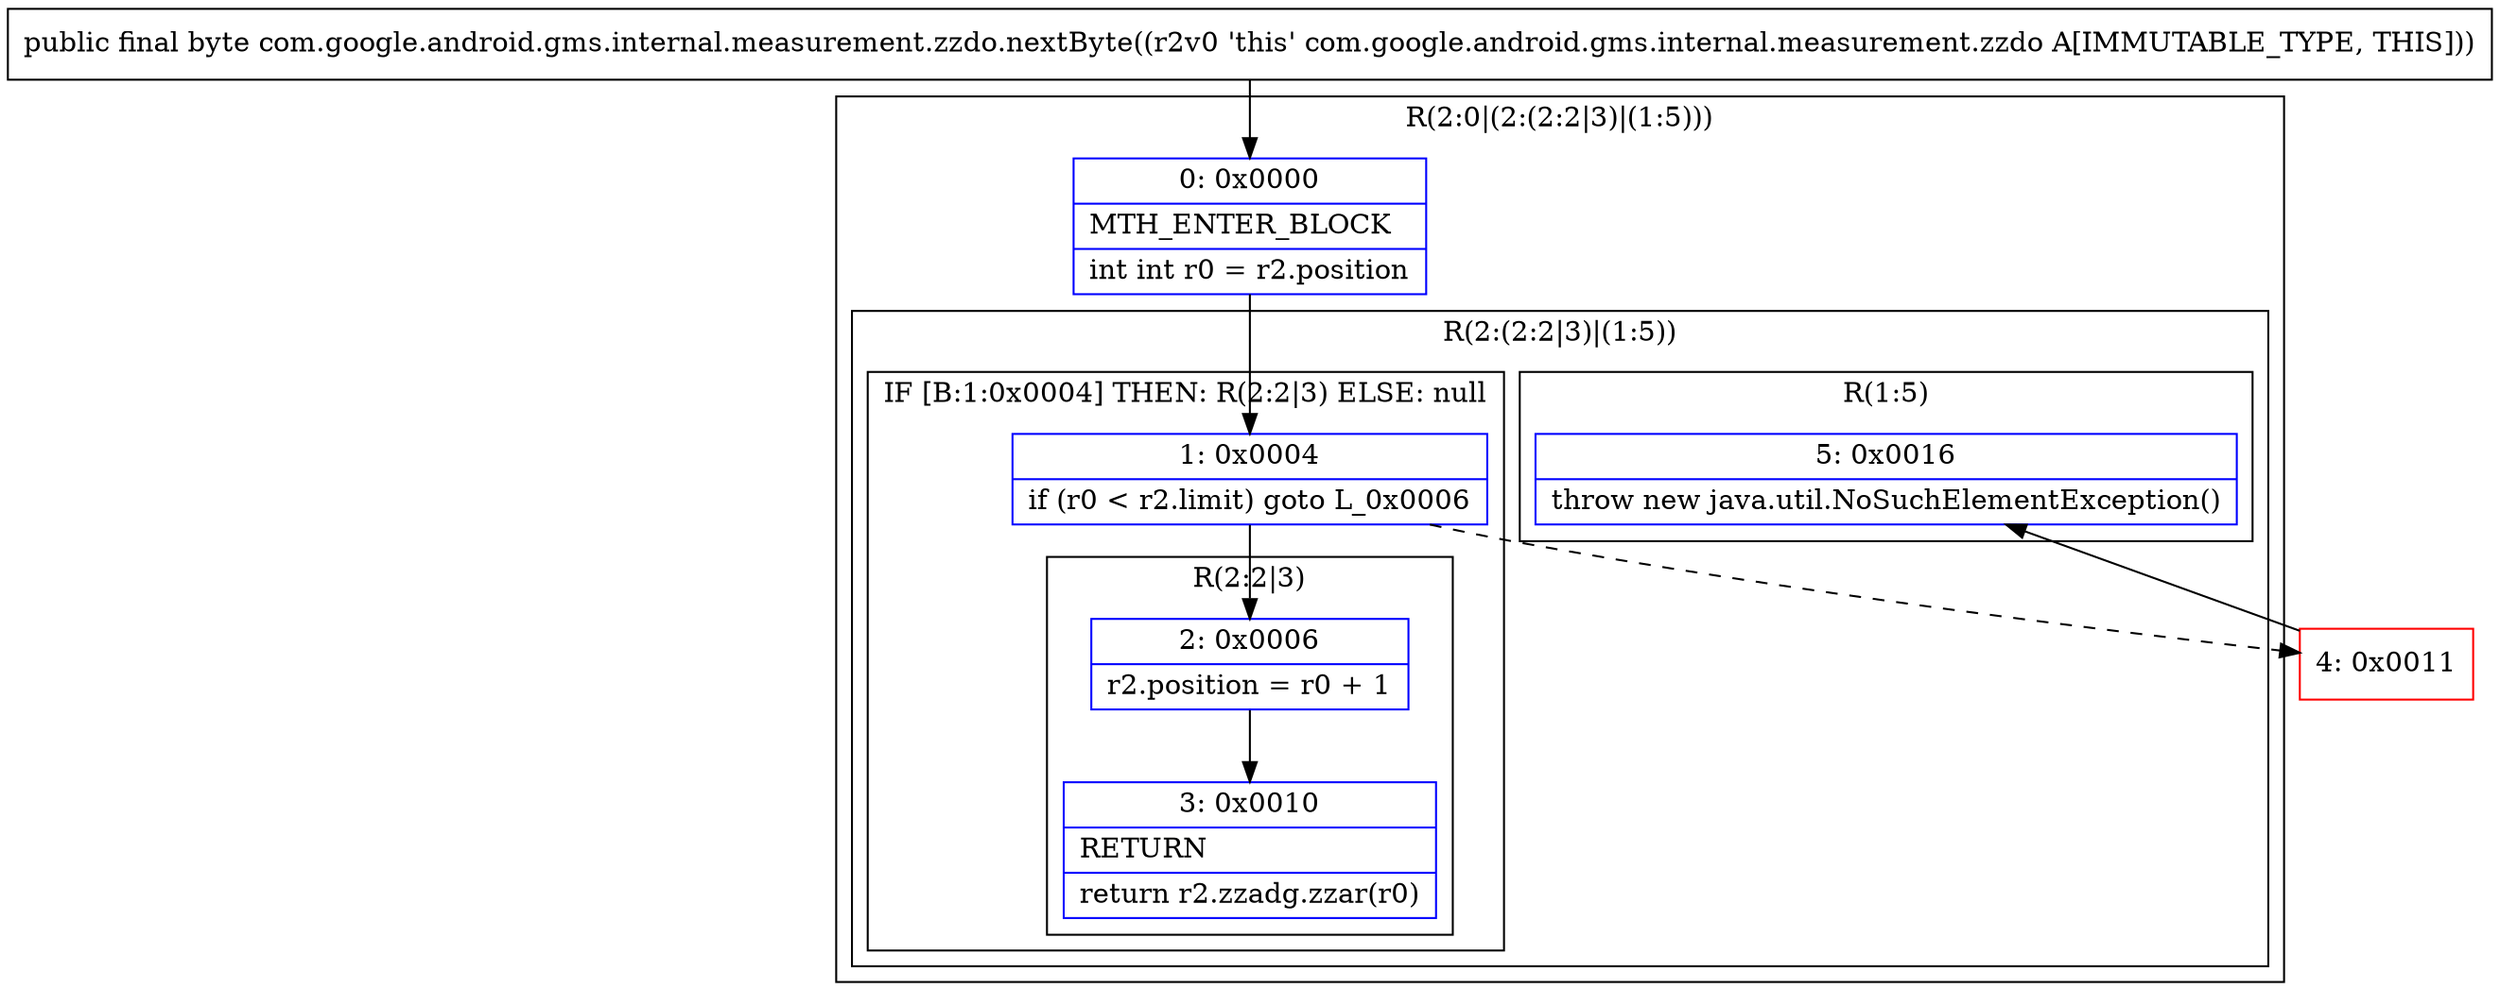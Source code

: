 digraph "CFG forcom.google.android.gms.internal.measurement.zzdo.nextByte()B" {
subgraph cluster_Region_339784438 {
label = "R(2:0|(2:(2:2|3)|(1:5)))";
node [shape=record,color=blue];
Node_0 [shape=record,label="{0\:\ 0x0000|MTH_ENTER_BLOCK\l|int int r0 = r2.position\l}"];
subgraph cluster_Region_1737869048 {
label = "R(2:(2:2|3)|(1:5))";
node [shape=record,color=blue];
subgraph cluster_IfRegion_1501810025 {
label = "IF [B:1:0x0004] THEN: R(2:2|3) ELSE: null";
node [shape=record,color=blue];
Node_1 [shape=record,label="{1\:\ 0x0004|if (r0 \< r2.limit) goto L_0x0006\l}"];
subgraph cluster_Region_287119945 {
label = "R(2:2|3)";
node [shape=record,color=blue];
Node_2 [shape=record,label="{2\:\ 0x0006|r2.position = r0 + 1\l}"];
Node_3 [shape=record,label="{3\:\ 0x0010|RETURN\l|return r2.zzadg.zzar(r0)\l}"];
}
}
subgraph cluster_Region_514017041 {
label = "R(1:5)";
node [shape=record,color=blue];
Node_5 [shape=record,label="{5\:\ 0x0016|throw new java.util.NoSuchElementException()\l}"];
}
}
}
Node_4 [shape=record,color=red,label="{4\:\ 0x0011}"];
MethodNode[shape=record,label="{public final byte com.google.android.gms.internal.measurement.zzdo.nextByte((r2v0 'this' com.google.android.gms.internal.measurement.zzdo A[IMMUTABLE_TYPE, THIS])) }"];
MethodNode -> Node_0;
Node_0 -> Node_1;
Node_1 -> Node_2;
Node_1 -> Node_4[style=dashed];
Node_2 -> Node_3;
Node_4 -> Node_5;
}


